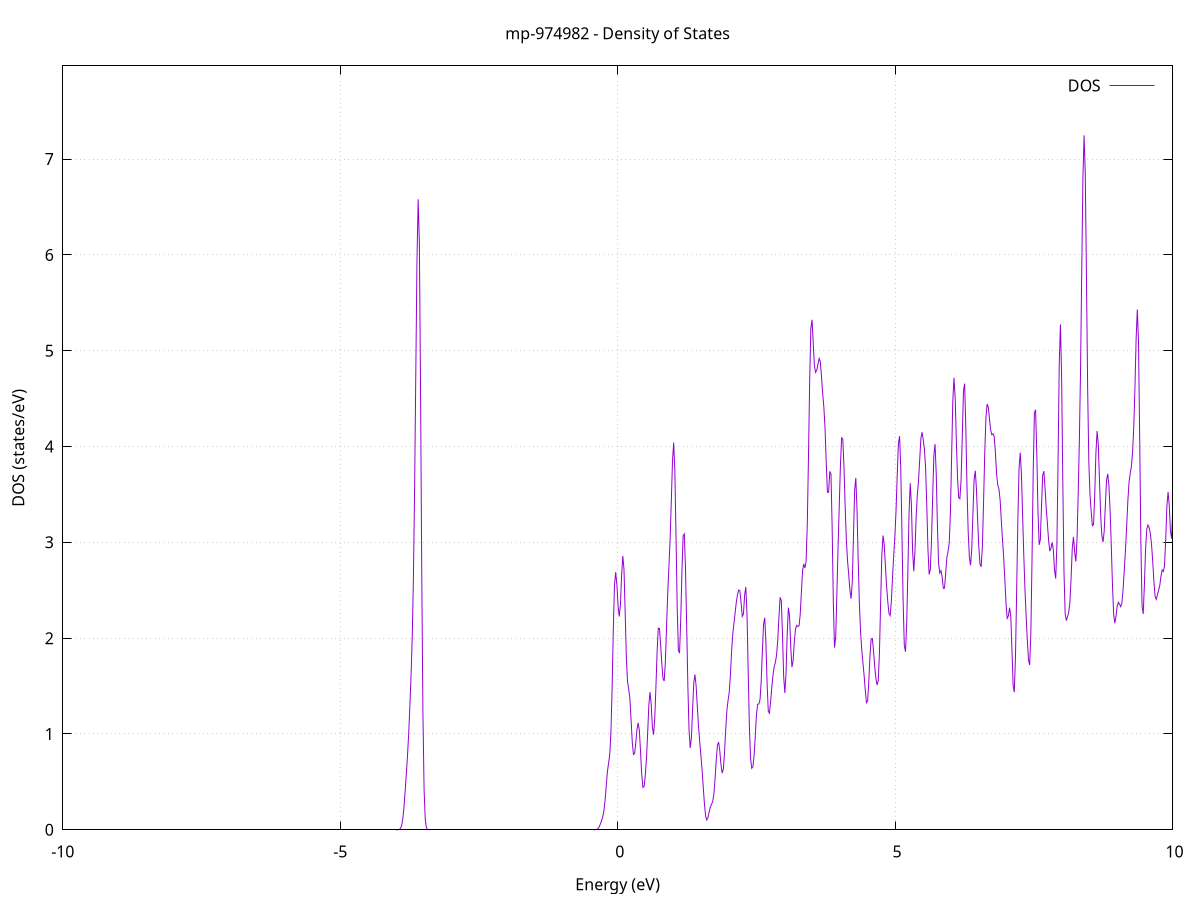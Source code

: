 set title 'mp-974982 - Density of States'
set xlabel 'Energy (eV)'
set ylabel 'DOS (states/eV)'
set grid
set xrange [-10:10]
set yrange [0:7.973]
set xzeroaxis lt -1
set terminal png size 800,600
set output 'mp-974982_dos_gnuplot.png'
plot '-' using 1:2 with lines title 'DOS'
-29.495800 0.000000
-29.474500 0.000000
-29.453100 0.000000
-29.431800 0.000000
-29.410500 0.000000
-29.389200 0.000000
-29.367900 0.000000
-29.346600 0.000000
-29.325200 0.000000
-29.303900 0.000000
-29.282600 0.000000
-29.261300 0.000000
-29.240000 0.000000
-29.218700 0.000000
-29.197300 0.000000
-29.176000 0.000000
-29.154700 0.000000
-29.133400 0.000000
-29.112100 0.000000
-29.090700 0.000000
-29.069400 0.000000
-29.048100 0.000000
-29.026800 0.000000
-29.005500 0.000000
-28.984200 0.000000
-28.962800 0.000000
-28.941500 0.000000
-28.920200 0.000000
-28.898900 0.000000
-28.877600 0.000000
-28.856300 0.000000
-28.834900 0.000000
-28.813600 0.000000
-28.792300 0.000000
-28.771000 0.000000
-28.749700 0.000000
-28.728400 0.000000
-28.707000 0.000000
-28.685700 0.000000
-28.664400 0.000000
-28.643100 0.000000
-28.621800 0.000000
-28.600400 0.000000
-28.579100 0.000000
-28.557800 0.000000
-28.536500 0.000000
-28.515200 0.000000
-28.493900 0.000000
-28.472500 0.000000
-28.451200 0.000000
-28.429900 0.000000
-28.408600 0.000000
-28.387300 0.000000
-28.366000 0.000000
-28.344600 0.000000
-28.323300 0.000000
-28.302000 0.000000
-28.280700 0.000000
-28.259400 0.000000
-28.238100 0.000000
-28.216700 0.000000
-28.195400 0.000000
-28.174100 0.000000
-28.152800 0.000000
-28.131500 0.000000
-28.110100 0.000000
-28.088800 0.000000
-28.067500 0.000000
-28.046200 0.000000
-28.024900 0.000000
-28.003600 0.000000
-27.982200 0.000000
-27.960900 0.000000
-27.939600 0.000000
-27.918300 0.000000
-27.897000 0.000000
-27.875700 0.000000
-27.854300 0.000000
-27.833000 0.000000
-27.811700 0.000000
-27.790400 0.000000
-27.769100 0.000000
-27.747700 0.000000
-27.726400 0.000000
-27.705100 0.000600
-27.683800 0.007300
-27.662500 0.059800
-27.641200 0.342300
-27.619800 1.376300
-27.598500 3.885400
-27.577200 7.706000
-27.555900 10.739800
-27.534600 10.519700
-27.513300 7.241600
-27.491900 3.503000
-27.470600 1.190500
-27.449300 0.286100
-27.428000 0.070000
-27.406700 0.175200
-27.385400 0.903500
-27.364000 3.385500
-27.342700 8.941300
-27.321400 16.642500
-27.300100 21.836400
-27.278800 20.199400
-27.257400 13.172800
-27.236100 6.055200
-27.214800 1.961400
-27.193500 0.447500
-27.172200 0.071900
-27.150900 0.008100
-27.129500 0.000600
-27.108200 0.000000
-27.086900 0.000000
-27.065600 0.000000
-27.044300 0.000000
-27.023000 0.000000
-27.001600 0.000000
-26.980300 0.000000
-26.959000 0.000000
-26.937700 0.000000
-26.916400 0.000000
-26.895100 0.000000
-26.873700 0.000000
-26.852400 0.000000
-26.831100 0.000000
-26.809800 0.000000
-26.788500 0.000000
-26.767100 0.000000
-26.745800 0.000000
-26.724500 0.000000
-26.703200 0.000000
-26.681900 0.000000
-26.660600 0.000000
-26.639200 0.000000
-26.617900 0.000000
-26.596600 0.000000
-26.575300 0.000000
-26.554000 0.000000
-26.532700 0.000000
-26.511300 0.000000
-26.490000 0.000000
-26.468700 0.000000
-26.447400 0.000000
-26.426100 0.000000
-26.404700 0.000000
-26.383400 0.000000
-26.362100 0.000000
-26.340800 0.000000
-26.319500 0.000000
-26.298200 0.000000
-26.276800 0.000000
-26.255500 0.000000
-26.234200 0.000000
-26.212900 0.000000
-26.191600 0.000000
-26.170300 0.000000
-26.148900 0.000000
-26.127600 0.000000
-26.106300 0.000000
-26.085000 0.000000
-26.063700 0.000000
-26.042400 0.000000
-26.021000 0.000000
-25.999700 0.000000
-25.978400 0.000000
-25.957100 0.000000
-25.935800 0.000000
-25.914400 0.000000
-25.893100 0.000000
-25.871800 0.000000
-25.850500 0.000000
-25.829200 0.000000
-25.807900 0.000000
-25.786500 0.000000
-25.765200 0.000000
-25.743900 0.000000
-25.722600 0.000000
-25.701300 0.000000
-25.680000 0.000000
-25.658600 0.000000
-25.637300 0.000000
-25.616000 0.000000
-25.594700 0.000000
-25.573400 0.000000
-25.552100 0.000000
-25.530700 0.000000
-25.509400 0.000000
-25.488100 0.000000
-25.466800 0.000000
-25.445500 0.000000
-25.424100 0.000000
-25.402800 0.000000
-25.381500 0.000000
-25.360200 0.000000
-25.338900 0.000000
-25.317600 0.000000
-25.296200 0.000000
-25.274900 0.000000
-25.253600 0.000000
-25.232300 0.000000
-25.211000 0.000000
-25.189700 0.000000
-25.168300 0.000000
-25.147000 0.000000
-25.125700 0.000000
-25.104400 0.000000
-25.083100 0.000000
-25.061700 0.000000
-25.040400 0.000000
-25.019100 0.000000
-24.997800 0.000000
-24.976500 0.000000
-24.955200 0.000000
-24.933800 0.000000
-24.912500 0.000000
-24.891200 0.000000
-24.869900 0.000000
-24.848600 0.000000
-24.827300 0.000000
-24.805900 0.000000
-24.784600 0.000000
-24.763300 0.000000
-24.742000 0.000000
-24.720700 0.000000
-24.699400 0.000000
-24.678000 0.000000
-24.656700 0.000000
-24.635400 0.000000
-24.614100 0.000000
-24.592800 0.000000
-24.571400 0.000000
-24.550100 0.000000
-24.528800 0.000000
-24.507500 0.000000
-24.486200 0.000000
-24.464900 0.000000
-24.443500 0.000000
-24.422200 0.000000
-24.400900 0.000000
-24.379600 0.000000
-24.358300 0.000000
-24.337000 0.000000
-24.315600 0.000000
-24.294300 0.000000
-24.273000 0.000000
-24.251700 0.000000
-24.230400 0.000000
-24.209100 0.000000
-24.187700 0.000000
-24.166400 0.000000
-24.145100 0.000000
-24.123800 0.000000
-24.102500 0.000000
-24.081100 0.000000
-24.059800 0.000000
-24.038500 0.000000
-24.017200 0.000000
-23.995900 0.000000
-23.974600 0.000000
-23.953200 0.000000
-23.931900 0.000000
-23.910600 0.000000
-23.889300 0.000000
-23.868000 0.000000
-23.846700 0.000000
-23.825300 0.000000
-23.804000 0.000000
-23.782700 0.000000
-23.761400 0.000000
-23.740100 0.000000
-23.718700 0.000000
-23.697400 0.000000
-23.676100 0.000000
-23.654800 0.000000
-23.633500 0.000000
-23.612200 0.000000
-23.590800 0.000000
-23.569500 0.000000
-23.548200 0.000000
-23.526900 0.000000
-23.505600 0.000000
-23.484300 0.000000
-23.462900 0.000000
-23.441600 0.000000
-23.420300 0.000000
-23.399000 0.000000
-23.377700 0.000000
-23.356400 0.000000
-23.335000 0.000000
-23.313700 0.000000
-23.292400 0.000000
-23.271100 0.000000
-23.249800 0.000000
-23.228400 0.000000
-23.207100 0.000000
-23.185800 0.000000
-23.164500 0.000000
-23.143200 0.000000
-23.121900 0.000000
-23.100500 0.000000
-23.079200 0.000000
-23.057900 0.000000
-23.036600 0.000000
-23.015300 0.000000
-22.994000 0.000000
-22.972600 0.000000
-22.951300 0.000000
-22.930000 0.000000
-22.908700 0.000000
-22.887400 0.000000
-22.866100 0.000000
-22.844700 0.000000
-22.823400 0.000000
-22.802100 0.000000
-22.780800 0.000000
-22.759500 0.000000
-22.738100 0.000000
-22.716800 0.000000
-22.695500 0.000000
-22.674200 0.000000
-22.652900 0.000000
-22.631600 0.000000
-22.610200 0.000000
-22.588900 0.000000
-22.567600 0.000000
-22.546300 0.000000
-22.525000 0.000000
-22.503700 0.000000
-22.482300 0.000000
-22.461000 0.000000
-22.439700 0.000000
-22.418400 0.000000
-22.397100 0.000000
-22.375700 0.000000
-22.354400 0.000000
-22.333100 0.000000
-22.311800 0.000000
-22.290500 0.000000
-22.269200 0.000000
-22.247800 0.000000
-22.226500 0.000000
-22.205200 0.000000
-22.183900 0.000000
-22.162600 0.000000
-22.141300 0.000000
-22.119900 0.000000
-22.098600 0.000000
-22.077300 0.000000
-22.056000 0.000000
-22.034700 0.000000
-22.013400 0.000000
-21.992000 0.000000
-21.970700 0.000000
-21.949400 0.000000
-21.928100 0.000000
-21.906800 0.000000
-21.885400 0.000000
-21.864100 0.000000
-21.842800 0.000000
-21.821500 0.000000
-21.800200 0.000000
-21.778900 0.000000
-21.757500 0.000000
-21.736200 0.000000
-21.714900 0.000000
-21.693600 0.000000
-21.672300 0.000000
-21.651000 0.000000
-21.629600 0.000000
-21.608300 0.000000
-21.587000 0.000000
-21.565700 0.000000
-21.544400 0.000000
-21.523100 0.000000
-21.501700 0.000000
-21.480400 0.000000
-21.459100 0.000000
-21.437800 0.000000
-21.416500 0.000000
-21.395100 0.000000
-21.373800 0.000000
-21.352500 0.000000
-21.331200 0.000000
-21.309900 0.000000
-21.288600 0.000000
-21.267200 0.000000
-21.245900 0.000000
-21.224600 0.000000
-21.203300 0.000000
-21.182000 0.000000
-21.160700 0.000000
-21.139300 0.000000
-21.118000 0.000000
-21.096700 0.000000
-21.075400 0.000000
-21.054100 0.000000
-21.032700 0.000000
-21.011400 0.000000
-20.990100 0.000000
-20.968800 0.000000
-20.947500 0.000000
-20.926200 0.000000
-20.904800 0.000000
-20.883500 0.000000
-20.862200 0.000000
-20.840900 0.000000
-20.819600 0.000000
-20.798300 0.000000
-20.776900 0.000000
-20.755600 0.000000
-20.734300 0.000000
-20.713000 0.000000
-20.691700 0.000000
-20.670400 0.000000
-20.649000 0.000000
-20.627700 0.000000
-20.606400 0.000000
-20.585100 0.000000
-20.563800 0.000000
-20.542400 0.000000
-20.521100 0.000000
-20.499800 0.000000
-20.478500 0.000000
-20.457200 0.000000
-20.435900 0.000000
-20.414500 0.000000
-20.393200 0.000000
-20.371900 0.000000
-20.350600 0.000000
-20.329300 0.000000
-20.308000 0.000000
-20.286600 0.000000
-20.265300 0.000000
-20.244000 0.000000
-20.222700 0.000000
-20.201400 0.000000
-20.180100 0.000000
-20.158700 0.000000
-20.137400 0.000000
-20.116100 0.000000
-20.094800 0.000000
-20.073500 0.000000
-20.052100 0.000000
-20.030800 0.000000
-20.009500 0.000000
-19.988200 0.000000
-19.966900 0.000000
-19.945600 0.000000
-19.924200 0.000000
-19.902900 0.000000
-19.881600 0.000000
-19.860300 0.000000
-19.839000 0.000000
-19.817700 0.000000
-19.796300 0.000000
-19.775000 0.000000
-19.753700 0.000000
-19.732400 0.000000
-19.711100 0.000000
-19.689700 0.000000
-19.668400 0.000000
-19.647100 0.000000
-19.625800 0.000000
-19.604500 0.000000
-19.583200 0.000000
-19.561800 0.000000
-19.540500 0.000000
-19.519200 0.000000
-19.497900 0.000000
-19.476600 0.000000
-19.455300 0.000000
-19.433900 0.000000
-19.412600 0.000000
-19.391300 0.000000
-19.370000 0.000000
-19.348700 0.000000
-19.327400 0.000000
-19.306000 0.000000
-19.284700 0.000000
-19.263400 0.000000
-19.242100 0.000000
-19.220800 0.000000
-19.199400 0.000000
-19.178100 0.000000
-19.156800 0.000000
-19.135500 0.000000
-19.114200 0.000000
-19.092900 0.000000
-19.071500 0.000000
-19.050200 0.000000
-19.028900 0.000000
-19.007600 0.000000
-18.986300 0.000000
-18.965000 0.000000
-18.943600 0.000000
-18.922300 0.000000
-18.901000 0.000000
-18.879700 0.000000
-18.858400 0.000000
-18.837100 0.000000
-18.815700 0.000000
-18.794400 0.000000
-18.773100 0.000000
-18.751800 0.000000
-18.730500 0.000000
-18.709100 0.000000
-18.687800 0.000000
-18.666500 0.000000
-18.645200 0.000000
-18.623900 0.000000
-18.602600 0.000000
-18.581200 0.000000
-18.559900 0.000000
-18.538600 0.000000
-18.517300 0.000000
-18.496000 0.000000
-18.474700 0.000000
-18.453300 0.000000
-18.432000 0.000000
-18.410700 0.000000
-18.389400 0.000000
-18.368100 0.000000
-18.346700 0.000000
-18.325400 0.000000
-18.304100 0.000000
-18.282800 0.000000
-18.261500 0.000000
-18.240200 0.000000
-18.218800 0.000000
-18.197500 0.000000
-18.176200 0.000000
-18.154900 0.000000
-18.133600 0.000000
-18.112300 0.000000
-18.090900 0.000000
-18.069600 0.000000
-18.048300 0.000000
-18.027000 0.000000
-18.005700 0.000000
-17.984400 0.000000
-17.963000 0.000000
-17.941700 0.000000
-17.920400 0.000000
-17.899100 0.000000
-17.877800 0.000000
-17.856400 0.000000
-17.835100 0.000000
-17.813800 0.000000
-17.792500 0.000000
-17.771200 0.000000
-17.749900 0.000000
-17.728500 0.000000
-17.707200 0.000000
-17.685900 0.000000
-17.664600 0.000000
-17.643300 0.000000
-17.622000 0.000000
-17.600600 0.000000
-17.579300 0.000000
-17.558000 0.000000
-17.536700 0.000000
-17.515400 0.000000
-17.494100 0.000000
-17.472700 0.000000
-17.451400 0.000000
-17.430100 0.000000
-17.408800 0.000000
-17.387500 0.000000
-17.366100 0.000000
-17.344800 0.000000
-17.323500 0.000000
-17.302200 0.000000
-17.280900 0.000000
-17.259600 0.000000
-17.238200 0.000000
-17.216900 0.000000
-17.195600 0.000000
-17.174300 0.000000
-17.153000 0.000000
-17.131700 0.000000
-17.110300 0.000000
-17.089000 0.000000
-17.067700 0.000000
-17.046400 0.000000
-17.025100 0.000000
-17.003700 0.000000
-16.982400 0.000000
-16.961100 0.000000
-16.939800 0.000000
-16.918500 0.000000
-16.897200 0.000000
-16.875800 0.000000
-16.854500 0.000000
-16.833200 0.000000
-16.811900 0.000000
-16.790600 0.000000
-16.769300 0.000000
-16.747900 0.000000
-16.726600 0.000000
-16.705300 0.000000
-16.684000 0.000000
-16.662700 0.000000
-16.641400 0.000000
-16.620000 0.000000
-16.598700 0.000000
-16.577400 0.000000
-16.556100 0.000000
-16.534800 0.000000
-16.513400 0.000000
-16.492100 0.000000
-16.470800 0.000000
-16.449500 0.000000
-16.428200 0.000000
-16.406900 0.000000
-16.385500 0.000000
-16.364200 0.000000
-16.342900 0.000000
-16.321600 0.000000
-16.300300 0.000000
-16.279000 0.000000
-16.257600 0.000000
-16.236300 0.000000
-16.215000 0.000000
-16.193700 0.000000
-16.172400 0.000000
-16.151100 0.000000
-16.129700 0.000000
-16.108400 0.000000
-16.087100 0.000000
-16.065800 0.000000
-16.044500 0.000000
-16.023100 0.000000
-16.001800 0.000000
-15.980500 0.000000
-15.959200 0.000000
-15.937900 0.000000
-15.916600 0.000000
-15.895200 0.000000
-15.873900 0.000000
-15.852600 0.000000
-15.831300 0.000000
-15.810000 0.000000
-15.788700 0.000000
-15.767300 0.000000
-15.746000 0.000000
-15.724700 0.000000
-15.703400 0.000000
-15.682100 0.000000
-15.660700 0.000000
-15.639400 0.000000
-15.618100 0.000000
-15.596800 0.000000
-15.575500 0.000000
-15.554200 0.000000
-15.532800 0.000000
-15.511500 0.000000
-15.490200 0.000000
-15.468900 0.000000
-15.447600 0.000000
-15.426300 0.000000
-15.404900 0.000000
-15.383600 0.000000
-15.362300 0.000000
-15.341000 0.000000
-15.319700 0.000000
-15.298400 0.000000
-15.277000 0.000000
-15.255700 0.000000
-15.234400 0.000000
-15.213100 0.000000
-15.191800 0.000000
-15.170400 0.000000
-15.149100 0.000000
-15.127800 0.000000
-15.106500 0.000000
-15.085200 0.000000
-15.063900 0.000000
-15.042500 0.000000
-15.021200 0.000000
-14.999900 0.000000
-14.978600 0.000000
-14.957300 0.000000
-14.936000 0.000000
-14.914600 0.000000
-14.893300 0.000000
-14.872000 0.000000
-14.850700 0.000000
-14.829400 0.000000
-14.808100 0.000000
-14.786700 0.000000
-14.765400 0.000000
-14.744100 0.000000
-14.722800 0.000000
-14.701500 0.000000
-14.680100 0.000000
-14.658800 0.000000
-14.637500 0.000000
-14.616200 0.000000
-14.594900 0.000000
-14.573600 0.000000
-14.552200 0.000000
-14.530900 0.000000
-14.509600 0.000000
-14.488300 0.000000
-14.467000 0.000000
-14.445700 0.000000
-14.424300 0.000000
-14.403000 0.000000
-14.381700 0.000000
-14.360400 0.000000
-14.339100 0.000000
-14.317700 0.000000
-14.296400 0.000000
-14.275100 0.000000
-14.253800 0.000000
-14.232500 0.000000
-14.211200 0.000000
-14.189800 0.000000
-14.168500 0.000000
-14.147200 0.000000
-14.125900 0.000000
-14.104600 0.000000
-14.083300 0.000000
-14.061900 0.000000
-14.040600 0.000000
-14.019300 0.000000
-13.998000 0.000000
-13.976700 0.000000
-13.955400 0.000000
-13.934000 0.000000
-13.912700 0.000000
-13.891400 0.000000
-13.870100 0.000000
-13.848800 0.000000
-13.827400 0.000000
-13.806100 0.000000
-13.784800 0.000000
-13.763500 0.000000
-13.742200 0.000000
-13.720900 0.000000
-13.699500 0.000000
-13.678200 0.000000
-13.656900 0.000000
-13.635600 0.000000
-13.614300 0.000000
-13.593000 0.000000
-13.571600 0.000000
-13.550300 0.000000
-13.529000 0.000500
-13.507700 0.006900
-13.486400 0.067200
-13.465100 0.466000
-13.443700 2.306600
-13.422400 8.187100
-13.401100 20.923100
-13.379800 38.639800
-13.358500 51.699500
-13.337100 50.178800
-13.315800 35.319400
-13.294500 17.998000
-13.273200 6.621400
-13.251900 1.752700
-13.230600 0.332600
-13.209200 0.045100
-13.187900 0.004400
-13.166600 0.000300
-13.145300 0.000000
-13.124000 0.000000
-13.102700 0.000000
-13.081300 0.000000
-13.060000 0.000000
-13.038700 0.000000
-13.017400 0.000000
-12.996100 0.000000
-12.974700 0.000000
-12.953400 0.000000
-12.932100 0.000000
-12.910800 0.000000
-12.889500 0.000000
-12.868200 0.000000
-12.846800 0.000000
-12.825500 0.000000
-12.804200 0.000000
-12.782900 0.000000
-12.761600 0.000000
-12.740300 0.000000
-12.718900 0.000000
-12.697600 0.000000
-12.676300 0.000000
-12.655000 0.000000
-12.633700 0.000000
-12.612400 0.000000
-12.591000 0.000000
-12.569700 0.000000
-12.548400 0.000000
-12.527100 0.000000
-12.505800 0.000000
-12.484400 0.000000
-12.463100 0.000000
-12.441800 0.000000
-12.420500 0.000000
-12.399200 0.000000
-12.377900 0.000000
-12.356500 0.000000
-12.335200 0.000000
-12.313900 0.000000
-12.292600 0.000000
-12.271300 0.000000
-12.250000 0.000000
-12.228600 0.000000
-12.207300 0.000000
-12.186000 0.000000
-12.164700 0.000000
-12.143400 0.000000
-12.122100 0.000000
-12.100700 0.000000
-12.079400 0.000000
-12.058100 0.000000
-12.036800 0.000000
-12.015500 0.000000
-11.994100 0.000100
-11.972800 0.001000
-11.951500 0.010400
-11.930200 0.075500
-11.908900 0.391500
-11.887600 1.452300
-11.866200 3.866200
-11.844900 7.414200
-11.823600 10.342300
-11.802300 10.889500
-11.781000 9.992800
-11.759700 10.961900
-11.738300 15.406600
-11.717000 20.318100
-11.695700 20.783000
-11.674400 15.666500
-11.653100 8.669000
-11.631700 3.826700
-11.610400 2.410700
-11.589100 3.987900
-11.567800 7.965200
-11.546500 13.396100
-11.525200 18.586500
-11.503800 22.288000
-11.482500 25.450600
-11.461200 30.419500
-11.439900 37.059600
-11.418600 40.641000
-11.397300 36.168800
-11.375900 24.725300
-11.354600 12.641200
-11.333300 4.764800
-11.312000 1.312100
-11.290700 0.262200
-11.269400 0.037800
-11.248000 0.003900
-11.226700 0.000300
-11.205400 0.000000
-11.184100 0.000000
-11.162800 0.000000
-11.141400 0.000000
-11.120100 0.000000
-11.098800 0.000000
-11.077500 0.000000
-11.056200 0.000000
-11.034900 0.000000
-11.013500 0.000000
-10.992200 0.000000
-10.970900 0.000000
-10.949600 0.000000
-10.928300 0.000000
-10.907000 0.000000
-10.885600 0.000000
-10.864300 0.000000
-10.843000 0.000000
-10.821700 0.000000
-10.800400 0.000000
-10.779100 0.000000
-10.757700 0.000000
-10.736400 0.000000
-10.715100 0.000000
-10.693800 0.000000
-10.672500 0.000000
-10.651100 0.000000
-10.629800 0.000000
-10.608500 0.000000
-10.587200 0.000000
-10.565900 0.000000
-10.544600 0.000000
-10.523200 0.000000
-10.501900 0.000000
-10.480600 0.000000
-10.459300 0.000000
-10.438000 0.000000
-10.416700 0.000000
-10.395300 0.000000
-10.374000 0.000000
-10.352700 0.000000
-10.331400 0.000000
-10.310100 0.000000
-10.288700 0.000000
-10.267400 0.000000
-10.246100 0.000000
-10.224800 0.000000
-10.203500 0.000000
-10.182200 0.000000
-10.160800 0.000000
-10.139500 0.000000
-10.118200 0.000000
-10.096900 0.000000
-10.075600 0.000000
-10.054300 0.000000
-10.032900 0.000000
-10.011600 0.000000
-9.990300 0.000000
-9.969000 0.000000
-9.947700 0.000000
-9.926400 0.000000
-9.905000 0.000000
-9.883700 0.000000
-9.862400 0.000000
-9.841100 0.000000
-9.819800 0.000000
-9.798400 0.000000
-9.777100 0.000000
-9.755800 0.000000
-9.734500 0.000000
-9.713200 0.000000
-9.691900 0.000000
-9.670500 0.000000
-9.649200 0.000000
-9.627900 0.000000
-9.606600 0.000000
-9.585300 0.000000
-9.564000 0.000000
-9.542600 0.000000
-9.521300 0.000000
-9.500000 0.000000
-9.478700 0.000000
-9.457400 0.000000
-9.436100 0.000000
-9.414700 0.000000
-9.393400 0.000000
-9.372100 0.000000
-9.350800 0.000000
-9.329500 0.000000
-9.308100 0.000000
-9.286800 0.000000
-9.265500 0.000000
-9.244200 0.000000
-9.222900 0.000000
-9.201600 0.000000
-9.180200 0.000000
-9.158900 0.000000
-9.137600 0.000000
-9.116300 0.000000
-9.095000 0.000000
-9.073700 0.000000
-9.052300 0.000000
-9.031000 0.000000
-9.009700 0.000000
-8.988400 0.000000
-8.967100 0.000000
-8.945700 0.000000
-8.924400 0.000000
-8.903100 0.000000
-8.881800 0.000000
-8.860500 0.000000
-8.839200 0.000000
-8.817800 0.000000
-8.796500 0.000000
-8.775200 0.000000
-8.753900 0.000000
-8.732600 0.000000
-8.711300 0.000000
-8.689900 0.000000
-8.668600 0.000000
-8.647300 0.000000
-8.626000 0.000000
-8.604700 0.000000
-8.583400 0.000000
-8.562000 0.000000
-8.540700 0.000000
-8.519400 0.000000
-8.498100 0.000000
-8.476800 0.000000
-8.455400 0.000000
-8.434100 0.000000
-8.412800 0.000000
-8.391500 0.000000
-8.370200 0.000000
-8.348900 0.000000
-8.327500 0.000000
-8.306200 0.000000
-8.284900 0.000000
-8.263600 0.000000
-8.242300 0.000000
-8.221000 0.000000
-8.199600 0.000000
-8.178300 0.000000
-8.157000 0.000000
-8.135700 0.000000
-8.114400 0.000000
-8.093000 0.000000
-8.071700 0.000000
-8.050400 0.000000
-8.029100 0.000000
-8.007800 0.000000
-7.986500 0.000000
-7.965100 0.000000
-7.943800 0.000000
-7.922500 0.000000
-7.901200 0.000000
-7.879900 0.000000
-7.858600 0.000000
-7.837200 0.000000
-7.815900 0.000000
-7.794600 0.000000
-7.773300 0.000000
-7.752000 0.000000
-7.730700 0.000000
-7.709300 0.000000
-7.688000 0.000000
-7.666700 0.000000
-7.645400 0.000000
-7.624100 0.000000
-7.602700 0.000000
-7.581400 0.000000
-7.560100 0.000000
-7.538800 0.000000
-7.517500 0.000000
-7.496200 0.000000
-7.474800 0.000000
-7.453500 0.000000
-7.432200 0.000000
-7.410900 0.000000
-7.389600 0.000000
-7.368300 0.000000
-7.346900 0.000000
-7.325600 0.000000
-7.304300 0.000000
-7.283000 0.000000
-7.261700 0.000000
-7.240400 0.000000
-7.219000 0.000000
-7.197700 0.000000
-7.176400 0.000000
-7.155100 0.000000
-7.133800 0.000000
-7.112400 0.000000
-7.091100 0.000000
-7.069800 0.000000
-7.048500 0.000000
-7.027200 0.000000
-7.005900 0.000000
-6.984500 0.000000
-6.963200 0.000000
-6.941900 0.000000
-6.920600 0.000000
-6.899300 0.000000
-6.878000 0.000000
-6.856600 0.000000
-6.835300 0.000000
-6.814000 0.000000
-6.792700 0.000000
-6.771400 0.000000
-6.750000 0.000000
-6.728700 0.000000
-6.707400 0.000000
-6.686100 0.000000
-6.664800 0.000000
-6.643500 0.000000
-6.622100 0.000000
-6.600800 0.000000
-6.579500 0.000000
-6.558200 0.000000
-6.536900 0.000000
-6.515600 0.000000
-6.494200 0.000000
-6.472900 0.000000
-6.451600 0.000000
-6.430300 0.000000
-6.409000 0.000000
-6.387700 0.000000
-6.366300 0.000000
-6.345000 0.000000
-6.323700 0.000000
-6.302400 0.000000
-6.281100 0.000000
-6.259700 0.000000
-6.238400 0.000000
-6.217100 0.000000
-6.195800 0.000000
-6.174500 0.000000
-6.153200 0.000000
-6.131800 0.000000
-6.110500 0.000000
-6.089200 0.000000
-6.067900 0.000000
-6.046600 0.000000
-6.025300 0.000000
-6.003900 0.000000
-5.982600 0.000000
-5.961300 0.000000
-5.940000 0.000000
-5.918700 0.000000
-5.897400 0.000000
-5.876000 0.000000
-5.854700 0.000000
-5.833400 0.000000
-5.812100 0.000000
-5.790800 0.000000
-5.769400 0.000000
-5.748100 0.000000
-5.726800 0.000000
-5.705500 0.000000
-5.684200 0.000000
-5.662900 0.000000
-5.641500 0.000000
-5.620200 0.000000
-5.598900 0.000000
-5.577600 0.000000
-5.556300 0.000000
-5.535000 0.000000
-5.513600 0.000000
-5.492300 0.000000
-5.471000 0.000000
-5.449700 0.000000
-5.428400 0.000000
-5.407000 0.000000
-5.385700 0.000000
-5.364400 0.000000
-5.343100 0.000000
-5.321800 0.000000
-5.300500 0.000000
-5.279100 0.000000
-5.257800 0.000000
-5.236500 0.000000
-5.215200 0.000000
-5.193900 0.000000
-5.172600 0.000000
-5.151200 0.000000
-5.129900 0.000000
-5.108600 0.000000
-5.087300 0.000000
-5.066000 0.000000
-5.044700 0.000000
-5.023300 0.000000
-5.002000 0.000000
-4.980700 0.000000
-4.959400 0.000000
-4.938100 0.000000
-4.916700 0.000000
-4.895400 0.000000
-4.874100 0.000000
-4.852800 0.000000
-4.831500 0.000000
-4.810200 0.000000
-4.788800 0.000000
-4.767500 0.000000
-4.746200 0.000000
-4.724900 0.000000
-4.703600 0.000000
-4.682300 0.000000
-4.660900 0.000000
-4.639600 0.000000
-4.618300 0.000000
-4.597000 0.000000
-4.575700 0.000000
-4.554400 0.000000
-4.533000 0.000000
-4.511700 0.000000
-4.490400 0.000000
-4.469100 0.000000
-4.447800 0.000000
-4.426400 0.000000
-4.405100 0.000000
-4.383800 0.000000
-4.362500 0.000000
-4.341200 0.000000
-4.319900 0.000000
-4.298500 0.000000
-4.277200 0.000000
-4.255900 0.000000
-4.234600 0.000000
-4.213300 0.000000
-4.192000 0.000000
-4.170600 0.000000
-4.149300 0.000000
-4.128000 0.000000
-4.106700 0.000000
-4.085400 0.000000
-4.064000 0.000000
-4.042700 0.000000
-4.021400 0.000000
-4.000100 0.000000
-3.978800 0.000100
-3.957500 0.000500
-3.936100 0.003000
-3.914800 0.013200
-3.893500 0.043600
-3.872200 0.113400
-3.850900 0.236800
-3.829600 0.405400
-3.808200 0.588100
-3.786900 0.776300
-3.765600 1.006700
-3.744300 1.295300
-3.723000 1.616700
-3.701700 2.018600
-3.680300 2.644800
-3.659000 3.583400
-3.637700 4.773100
-3.616400 5.949700
-3.595100 6.580400
-3.573700 6.129400
-3.552400 4.615700
-3.531100 2.728000
-3.509800 1.236700
-3.488500 0.421900
-3.467200 0.106600
-3.445800 0.019700
-3.424500 0.002600
-3.403200 0.000300
-3.381900 0.000000
-3.360600 0.000000
-3.339300 0.000000
-3.317900 0.000000
-3.296600 0.000000
-3.275300 0.000000
-3.254000 0.000000
-3.232700 0.000000
-3.211400 0.000000
-3.190000 0.000000
-3.168700 0.000000
-3.147400 0.000000
-3.126100 0.000000
-3.104800 0.000000
-3.083400 0.000000
-3.062100 0.000000
-3.040800 0.000000
-3.019500 0.000000
-2.998200 0.000000
-2.976900 0.000000
-2.955500 0.000000
-2.934200 0.000000
-2.912900 0.000000
-2.891600 0.000000
-2.870300 0.000000
-2.849000 0.000000
-2.827600 0.000000
-2.806300 0.000000
-2.785000 0.000000
-2.763700 0.000000
-2.742400 0.000000
-2.721000 0.000000
-2.699700 0.000000
-2.678400 0.000000
-2.657100 0.000000
-2.635800 0.000000
-2.614500 0.000000
-2.593100 0.000000
-2.571800 0.000000
-2.550500 0.000000
-2.529200 0.000000
-2.507900 0.000000
-2.486600 0.000000
-2.465200 0.000000
-2.443900 0.000000
-2.422600 0.000000
-2.401300 0.000000
-2.380000 0.000000
-2.358700 0.000000
-2.337300 0.000000
-2.316000 0.000000
-2.294700 0.000000
-2.273400 0.000000
-2.252100 0.000000
-2.230700 0.000000
-2.209400 0.000000
-2.188100 0.000000
-2.166800 0.000000
-2.145500 0.000000
-2.124200 0.000000
-2.102800 0.000000
-2.081500 0.000000
-2.060200 0.000000
-2.038900 0.000000
-2.017600 0.000000
-1.996300 0.000000
-1.974900 0.000000
-1.953600 0.000000
-1.932300 0.000000
-1.911000 0.000000
-1.889700 0.000000
-1.868400 0.000000
-1.847000 0.000000
-1.825700 0.000000
-1.804400 0.000000
-1.783100 0.000000
-1.761800 0.000000
-1.740400 0.000000
-1.719100 0.000000
-1.697800 0.000000
-1.676500 0.000000
-1.655200 0.000000
-1.633900 0.000000
-1.612500 0.000000
-1.591200 0.000000
-1.569900 0.000000
-1.548600 0.000000
-1.527300 0.000000
-1.506000 0.000000
-1.484600 0.000000
-1.463300 0.000000
-1.442000 0.000000
-1.420700 0.000000
-1.399400 0.000000
-1.378000 0.000000
-1.356700 0.000000
-1.335400 0.000000
-1.314100 0.000000
-1.292800 0.000000
-1.271500 0.000000
-1.250100 0.000000
-1.228800 0.000000
-1.207500 0.000000
-1.186200 0.000000
-1.164900 0.000000
-1.143600 0.000000
-1.122200 0.000000
-1.100900 0.000000
-1.079600 0.000000
-1.058300 0.000000
-1.037000 0.000000
-1.015700 0.000000
-0.994300 0.000000
-0.973000 0.000000
-0.951700 0.000000
-0.930400 0.000000
-0.909100 0.000000
-0.887700 0.000000
-0.866400 0.000000
-0.845100 0.000000
-0.823800 0.000000
-0.802500 0.000000
-0.781200 0.000000
-0.759800 0.000000
-0.738500 0.000000
-0.717200 0.000000
-0.695900 0.000000
-0.674600 0.000000
-0.653300 0.000000
-0.631900 0.000000
-0.610600 0.000000
-0.589300 0.000000
-0.568000 0.000000
-0.546700 0.000000
-0.525400 0.000000
-0.504000 0.000000
-0.482700 0.000000
-0.461400 0.000000
-0.440100 0.000000
-0.418800 0.000100
-0.397400 0.000900
-0.376100 0.003900
-0.354800 0.012800
-0.333500 0.031200
-0.312200 0.059100
-0.290900 0.093000
-0.269500 0.133700
-0.248200 0.195700
-0.226900 0.304400
-0.205600 0.459600
-0.184300 0.606100
-0.163000 0.696900
-0.141600 0.790000
-0.120300 1.028100
-0.099000 1.500600
-0.077700 2.102500
-0.056400 2.560300
-0.035000 2.689500
-0.013700 2.554400
0.007600 2.338300
0.028900 2.225200
0.050200 2.349700
0.071500 2.653300
0.092900 2.858600
0.114200 2.719300
0.135500 2.271000
0.156800 1.798600
0.178100 1.544300
0.199400 1.469400
0.220800 1.366100
0.242100 1.150300
0.263400 0.917100
0.284700 0.786600
0.306000 0.798200
0.327300 0.910600
0.348700 1.047700
0.370000 1.116700
0.391300 1.035900
0.412600 0.816900
0.433900 0.577400
0.455300 0.442100
0.476600 0.451700
0.497900 0.564100
0.519200 0.743200
0.540500 1.002800
0.561800 1.295200
0.583200 1.437900
0.604500 1.312400
0.625800 1.075000
0.647100 0.993000
0.668400 1.155900
0.689700 1.486400
0.711100 1.860000
0.732400 2.104900
0.753700 2.100900
0.775000 1.926900
0.796300 1.730500
0.817600 1.576900
0.839000 1.552200
0.860300 1.754600
0.881600 2.118800
0.902900 2.471000
0.924200 2.748100
0.945600 3.034400
0.966900 3.420900
0.988200 3.843500
1.009500 4.040500
1.030800 3.760000
1.052100 3.062400
1.073500 2.314800
1.094800 1.867900
1.116100 1.850200
1.137400 2.198200
1.158700 2.701200
1.180000 3.069400
1.201400 3.088700
1.222700 2.730100
1.244000 2.131900
1.265300 1.506500
1.286600 1.042700
1.308000 0.853500
1.329300 0.958400
1.350600 1.254800
1.371900 1.534000
1.393200 1.620000
1.414500 1.499700
1.435900 1.285600
1.457200 1.082900
1.478500 0.922300
1.499800 0.782500
1.521100 0.628800
1.542400 0.448600
1.563800 0.271400
1.585100 0.146900
1.606400 0.102600
1.627700 0.127600
1.649000 0.185700
1.670300 0.237800
1.691700 0.265900
1.713000 0.293600
1.734300 0.372700
1.755600 0.529300
1.776900 0.727200
1.798300 0.881100
1.819600 0.915400
1.840900 0.824300
1.862200 0.680500
1.883500 0.591100
1.904800 0.631000
1.926200 0.803900
1.947500 1.043800
1.968800 1.244600
1.990100 1.349100
2.011400 1.436200
2.032700 1.620400
2.054100 1.865800
2.075400 2.047900
2.096700 2.157700
2.118000 2.267900
2.139300 2.378600
2.160600 2.454400
2.182000 2.501800
2.203300 2.494400
2.224600 2.374000
2.245900 2.226700
2.267200 2.251600
2.288600 2.448800
2.309900 2.534800
2.331200 2.251200
2.352500 1.663100
2.373800 1.085700
2.395100 0.749700
2.416500 0.641700
2.437800 0.659500
2.459100 0.771400
2.480400 0.977500
2.501700 1.198400
2.523000 1.310000
2.544400 1.313100
2.565700 1.356500
2.587000 1.549400
2.608300 1.856700
2.629600 2.142900
2.651000 2.212700
2.672300 1.952000
2.693600 1.522600
2.714900 1.237100
2.736200 1.216500
2.757500 1.341500
2.778900 1.488000
2.800200 1.615800
2.821500 1.699200
2.842800 1.747500
2.864100 1.823600
2.885400 1.978200
2.906800 2.214300
2.928100 2.426000
2.949400 2.393400
2.970700 2.036700
2.992000 1.600800
3.013300 1.427700
3.034700 1.635000
3.056000 2.045800
3.077300 2.318500
3.098600 2.226200
3.119900 1.903900
3.141300 1.698100
3.162600 1.764700
3.183900 1.958800
3.205200 2.094800
3.226500 2.133600
3.247800 2.120700
3.269200 2.128700
3.290500 2.247500
3.311800 2.483800
3.333100 2.705900
3.354400 2.775300
3.375700 2.732100
3.397100 2.806300
3.418400 3.202400
3.439700 3.903300
3.461000 4.686000
3.482300 5.233400
3.503600 5.323100
3.525000 5.076900
3.546300 4.842300
3.567600 4.774300
3.588900 4.799000
3.610200 4.859500
3.631600 4.918800
3.652900 4.883800
3.674200 4.728100
3.695500 4.552900
3.716800 4.409200
3.738100 4.190500
3.759500 3.831400
3.780800 3.521800
3.802100 3.522500
3.823400 3.740800
3.844700 3.713400
3.866000 3.157500
3.887400 2.366200
3.908700 1.901300
3.930000 2.010700
3.951300 2.470100
3.972600 2.951600
3.994000 3.382700
4.015300 3.804200
4.036600 4.091800
4.057900 4.079500
4.079200 3.785100
4.100500 3.373700
4.121900 3.023000
4.143200 2.809500
4.164500 2.663800
4.185800 2.503600
4.207100 2.411600
4.228400 2.582100
4.249800 3.052200
4.271100 3.542900
4.292400 3.672100
4.313700 3.345900
4.335000 2.819200
4.356300 2.368200
4.377700 2.071400
4.399000 1.882900
4.420300 1.746100
4.441600 1.613400
4.462900 1.456400
4.484300 1.326600
4.505600 1.345200
4.526900 1.552200
4.548200 1.823400
4.569500 1.994300
4.590800 1.995000
4.612200 1.863900
4.633500 1.701200
4.654800 1.579000
4.676100 1.510500
4.697400 1.560000
4.718700 1.856100
4.740100 2.379100
4.761400 2.868700
4.782700 3.071500
4.804000 2.979500
4.825300 2.758700
4.846600 2.549100
4.868000 2.384600
4.889300 2.260700
4.910600 2.235400
4.931900 2.377000
4.953200 2.625600
4.974600 2.855000
4.995900 3.056500
5.017200 3.327500
5.038500 3.695600
5.059800 4.030200
5.081100 4.108500
5.102500 3.773600
5.123800 3.096800
5.145100 2.377900
5.166400 1.925500
5.187700 1.858300
5.209000 2.138700
5.230400 2.687400
5.251700 3.307300
5.273000 3.618000
5.294300 3.393500
5.315600 2.915400
5.337000 2.698600
5.358300 2.906800
5.379600 3.261000
5.400900 3.491900
5.422200 3.641100
5.443500 3.855400
5.464900 4.081500
5.486200 4.149600
5.507500 4.071200
5.528800 3.970100
5.550100 3.782800
5.571400 3.386500
5.592800 2.922700
5.614100 2.664900
5.635400 2.715800
5.656700 3.023600
5.678000 3.486600
5.699300 3.909200
5.720700 4.025700
5.742000 3.714500
5.763300 3.174200
5.784600 2.776000
5.805900 2.680100
5.827300 2.704600
5.848600 2.637800
5.869900 2.519300
5.891200 2.522300
5.912500 2.680700
5.933800 2.843300
5.955200 2.907000
5.976500 2.995000
5.997800 3.315000
6.019100 3.891400
6.040400 4.474100
6.061700 4.717200
6.083100 4.507500
6.104400 4.061600
6.125700 3.668800
6.147000 3.465800
6.168300 3.454500
6.189600 3.650200
6.211000 4.093100
6.232300 4.577700
6.253600 4.656600
6.274900 4.199300
6.296200 3.573200
6.317600 3.113200
6.338900 2.846900
6.360200 2.760800
6.381500 2.925200
6.402800 3.299600
6.424100 3.652100
6.445500 3.747700
6.466800 3.554300
6.488100 3.233700
6.509400 2.951800
6.530700 2.772100
6.552000 2.744500
6.573400 2.959500
6.594700 3.414800
6.616000 3.928800
6.637300 4.295200
6.658600 4.443000
6.680000 4.412300
6.701300 4.289400
6.722600 4.171800
6.743900 4.123500
6.765200 4.133200
6.786500 4.103700
6.807900 3.941200
6.829200 3.718000
6.850500 3.597000
6.871800 3.557300
6.893100 3.442600
6.914400 3.233600
6.935800 3.028600
6.957100 2.842900
6.978400 2.612900
6.999700 2.358000
7.021000 2.206800
7.042300 2.231700
7.063700 2.318200
7.085000 2.232900
7.106300 1.885300
7.127600 1.504300
7.148900 1.436100
7.170300 1.814400
7.191600 2.500700
7.212900 3.235200
7.234200 3.770500
7.255500 3.936500
7.276800 3.719200
7.298200 3.295500
7.319500 2.869200
7.340800 2.514600
7.362100 2.227800
7.383400 1.984500
7.404700 1.773400
7.426100 1.720100
7.447400 2.060000
7.468700 2.839800
7.490000 3.751800
7.511300 4.351600
7.532600 4.383900
7.554000 3.930900
7.575300 3.336600
7.596600 2.974500
7.617900 3.025900
7.639200 3.377500
7.660600 3.701300
7.681900 3.743600
7.703200 3.559100
7.724500 3.356600
7.745800 3.191800
7.767100 3.019800
7.788500 2.908300
7.809800 2.937300
7.831100 2.999800
7.852400 2.920100
7.873700 2.712400
7.895000 2.621900
7.916400 2.966600
7.937700 3.850200
7.959000 4.864700
7.980300 5.274600
8.001600 4.727500
8.023000 3.630600
8.044300 2.692000
8.065600 2.254000
8.086900 2.183500
8.108200 2.224400
8.129500 2.268500
8.150900 2.372200
8.172200 2.623000
8.193500 2.936800
8.214800 3.055800
8.236100 2.907400
8.257400 2.799100
8.278800 3.022100
8.300100 3.497600
8.321400 4.059800
8.342700 4.798800
8.364000 5.809700
8.385300 6.802900
8.406700 7.248000
8.428000 6.843700
8.449300 5.779100
8.470600 4.615000
8.491900 3.838300
8.513300 3.494000
8.534600 3.321300
8.555900 3.173700
8.577200 3.186000
8.598500 3.495200
8.619800 3.933600
8.641200 4.161600
8.662500 4.022000
8.683800 3.650300
8.705100 3.290200
8.726400 3.069200
8.747700 3.002100
8.769100 3.117700
8.790400 3.394000
8.811700 3.650200
8.833000 3.715400
8.854300 3.590900
8.875600 3.332000
8.897000 2.960500
8.918300 2.549700
8.939600 2.246700
8.960900 2.155700
8.982200 2.232600
9.003600 2.336500
9.024900 2.374400
9.046200 2.353200
9.067500 2.328600
9.088800 2.370100
9.110100 2.515400
9.131500 2.717900
9.152800 2.926600
9.174100 3.167500
9.195400 3.433400
9.216700 3.630000
9.238000 3.720800
9.259400 3.791400
9.280700 3.939800
9.302000 4.206200
9.323300 4.616100
9.344600 5.127100
9.366000 5.430400
9.387300 5.092100
9.408600 4.106100
9.429900 3.005500
9.451200 2.334700
9.472500 2.253500
9.493900 2.563000
9.515200 2.930600
9.536500 3.138500
9.557800 3.181200
9.579100 3.152500
9.600400 3.093200
9.621800 2.981700
9.643100 2.805900
9.664400 2.596100
9.685700 2.437700
9.707000 2.404200
9.728300 2.454000
9.749700 2.499700
9.771000 2.550900
9.792300 2.646400
9.813600 2.712000
9.834900 2.696300
9.856300 2.753700
9.877600 3.029200
9.898900 3.377000
9.920200 3.525600
9.941500 3.387300
9.962800 3.121100
9.984200 3.037900
10.005500 3.373100
10.026800 3.984700
10.048100 4.372100
10.069400 4.178100
10.090700 3.596200
10.112100 3.117100
10.133400 3.025400
10.154700 3.256700
10.176000 3.566400
10.197300 3.795000
10.218600 3.986700
10.240000 4.175200
10.261300 4.211800
10.282600 3.985800
10.303900 3.644800
10.325200 3.427600
10.346600 3.400200
10.367900 3.450800
10.389200 3.445700
10.410500 3.353300
10.431800 3.256400
10.453100 3.214700
10.474500 3.135900
10.495800 2.904200
10.517100 2.600800
10.538400 2.437600
10.559700 2.499800
10.581000 2.656000
10.602400 2.698400
10.623700 2.536000
10.645000 2.252500
10.666300 2.005800
10.687600 1.935000
10.709000 2.095900
10.730300 2.342100
10.751600 2.377300
10.772900 2.089400
10.794200 1.666800
10.815500 1.319700
10.836900 1.116600
10.858200 1.040800
10.879500 1.002400
10.900800 0.895500
10.922100 0.735500
10.943400 0.637900
10.964800 0.647100
10.986100 0.683300
11.007400 0.662400
11.028700 0.569800
11.050000 0.422100
11.071300 0.253000
11.092700 0.115200
11.114000 0.038300
11.135300 0.009100
11.156600 0.001500
11.177900 0.000200
11.199300 0.000000
11.220600 0.000000
11.241900 0.000000
11.263200 0.000000
11.284500 0.000000
11.305800 0.000000
11.327200 0.000000
11.348500 0.000000
11.369800 0.000000
11.391100 0.000000
11.412400 0.000000
11.433700 0.000000
11.455100 0.000000
11.476400 0.000000
11.497700 0.000000
11.519000 0.000000
11.540300 0.000000
11.561600 0.000000
11.583000 0.000000
11.604300 0.000000
11.625600 0.000000
11.646900 0.000000
11.668200 0.000000
11.689600 0.000000
11.710900 0.000000
11.732200 0.000000
11.753500 0.000000
11.774800 0.000000
11.796100 0.000000
11.817500 0.000000
11.838800 0.000000
11.860100 0.000000
11.881400 0.000000
11.902700 0.000000
11.924000 0.000000
11.945400 0.000000
11.966700 0.000000
11.988000 0.000000
12.009300 0.000000
12.030600 0.000000
12.052000 0.000000
12.073300 0.000000
12.094600 0.000000
12.115900 0.000000
12.137200 0.000000
12.158500 0.000000
12.179900 0.000000
12.201200 0.000000
12.222500 0.000000
12.243800 0.000000
12.265100 0.000000
12.286400 0.000000
12.307800 0.000000
12.329100 0.000000
12.350400 0.000000
12.371700 0.000000
12.393000 0.000000
12.414300 0.000000
12.435700 0.000000
12.457000 0.000000
12.478300 0.000000
12.499600 0.000000
12.520900 0.000000
12.542300 0.000000
12.563600 0.000000
12.584900 0.000000
12.606200 0.000000
12.627500 0.000000
12.648800 0.000000
12.670200 0.000000
12.691500 0.000000
12.712800 0.000000
12.734100 0.000000
12.755400 0.000000
12.776700 0.000000
12.798100 0.000000
12.819400 0.000000
12.840700 0.000000
12.862000 0.000000
12.883300 0.000000
12.904600 0.000000
12.926000 0.000000
12.947300 0.000000
12.968600 0.000000
12.989900 0.000000
13.011200 0.000000
13.032600 0.000000
13.053900 0.000000
13.075200 0.000000
13.096500 0.000000
13.117800 0.000000
13.139100 0.000000
e
